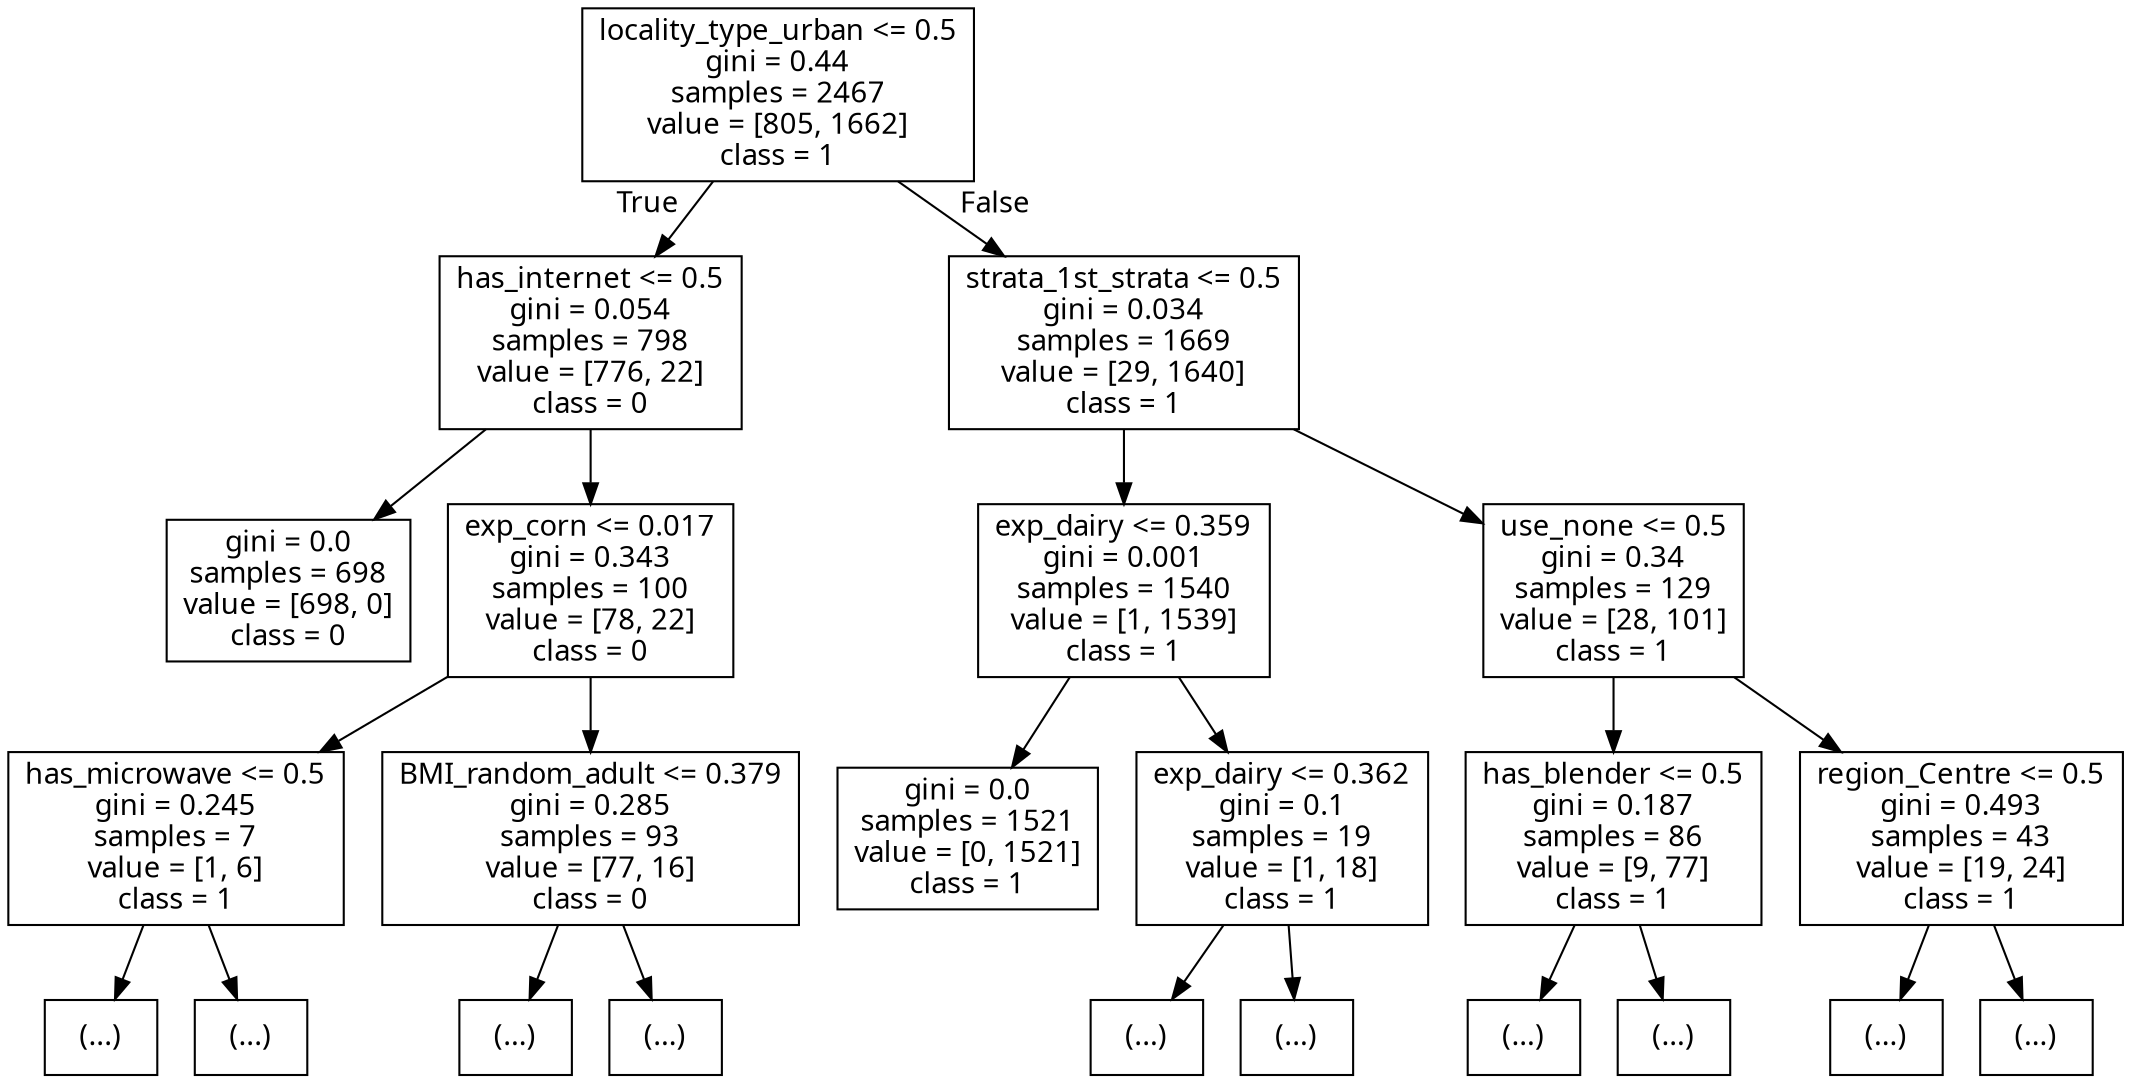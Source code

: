 digraph Tree {
node [shape=box, fontname="Sans-Serif"] ;
edge [fontname="Sans-Serif"] ;
0 [label="locality_type_urban <= 0.5\ngini = 0.44\nsamples = 2467\nvalue = [805, 1662]\nclass = 1"] ;
1 [label="has_internet <= 0.5\ngini = 0.054\nsamples = 798\nvalue = [776, 22]\nclass = 0"] ;
0 -> 1 [labeldistance=2.5, labelangle=45, headlabel="True"] ;
2 [label="gini = 0.0\nsamples = 698\nvalue = [698, 0]\nclass = 0"] ;
1 -> 2 ;
3 [label="exp_corn <= 0.017\ngini = 0.343\nsamples = 100\nvalue = [78, 22]\nclass = 0"] ;
1 -> 3 ;
4 [label="has_microwave <= 0.5\ngini = 0.245\nsamples = 7\nvalue = [1, 6]\nclass = 1"] ;
3 -> 4 ;
5 [label="(...)"] ;
4 -> 5 ;
6 [label="(...)"] ;
4 -> 6 ;
7 [label="BMI_random_adult <= 0.379\ngini = 0.285\nsamples = 93\nvalue = [77, 16]\nclass = 0"] ;
3 -> 7 ;
8 [label="(...)"] ;
7 -> 8 ;
29 [label="(...)"] ;
7 -> 29 ;
32 [label="strata_1st_strata <= 0.5\ngini = 0.034\nsamples = 1669\nvalue = [29, 1640]\nclass = 1"] ;
0 -> 32 [labeldistance=2.5, labelangle=-45, headlabel="False"] ;
33 [label="exp_dairy <= 0.359\ngini = 0.001\nsamples = 1540\nvalue = [1, 1539]\nclass = 1"] ;
32 -> 33 ;
34 [label="gini = 0.0\nsamples = 1521\nvalue = [0, 1521]\nclass = 1"] ;
33 -> 34 ;
35 [label="exp_dairy <= 0.362\ngini = 0.1\nsamples = 19\nvalue = [1, 18]\nclass = 1"] ;
33 -> 35 ;
36 [label="(...)"] ;
35 -> 36 ;
37 [label="(...)"] ;
35 -> 37 ;
38 [label="use_none <= 0.5\ngini = 0.34\nsamples = 129\nvalue = [28, 101]\nclass = 1"] ;
32 -> 38 ;
39 [label="has_blender <= 0.5\ngini = 0.187\nsamples = 86\nvalue = [9, 77]\nclass = 1"] ;
38 -> 39 ;
40 [label="(...)"] ;
39 -> 40 ;
41 [label="(...)"] ;
39 -> 41 ;
52 [label="region_Centre <= 0.5\ngini = 0.493\nsamples = 43\nvalue = [19, 24]\nclass = 1"] ;
38 -> 52 ;
53 [label="(...)"] ;
52 -> 53 ;
62 [label="(...)"] ;
52 -> 62 ;
}